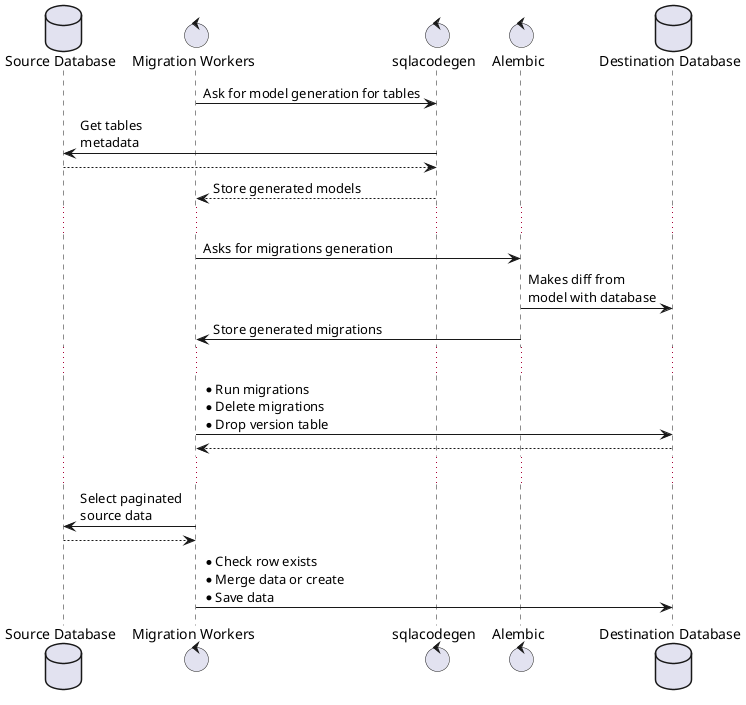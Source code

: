 @startuml
'https://plantuml.com/sequence-diagram

'autonumber

database "Source Database" as sdb
control "Migration Workers" as dbmigrator
control "sqlacodegen" as codegen
control "Alembic" as alembic
database "Destination Database" as ddb

dbmigrator -> codegen: Ask for model generation for tables
codegen -> sdb: Get tables \nmetadata
sdb --> codegen
codegen --> dbmigrator: Store generated models
...
dbmigrator -> alembic: Asks for migrations generation
alembic -> ddb: Makes diff from \nmodel with database
alembic -> dbmigrator: Store generated migrations
...
dbmigrator -> ddb: *Run migrations\n* Delete migrations\n* Drop version table
ddb --> dbmigrator
...
dbmigrator -> sdb: Select paginated \nsource data
sdb --> dbmigrator
dbmigrator -> ddb: * Check row exists\n* Merge data or create\n* Save data


@enduml